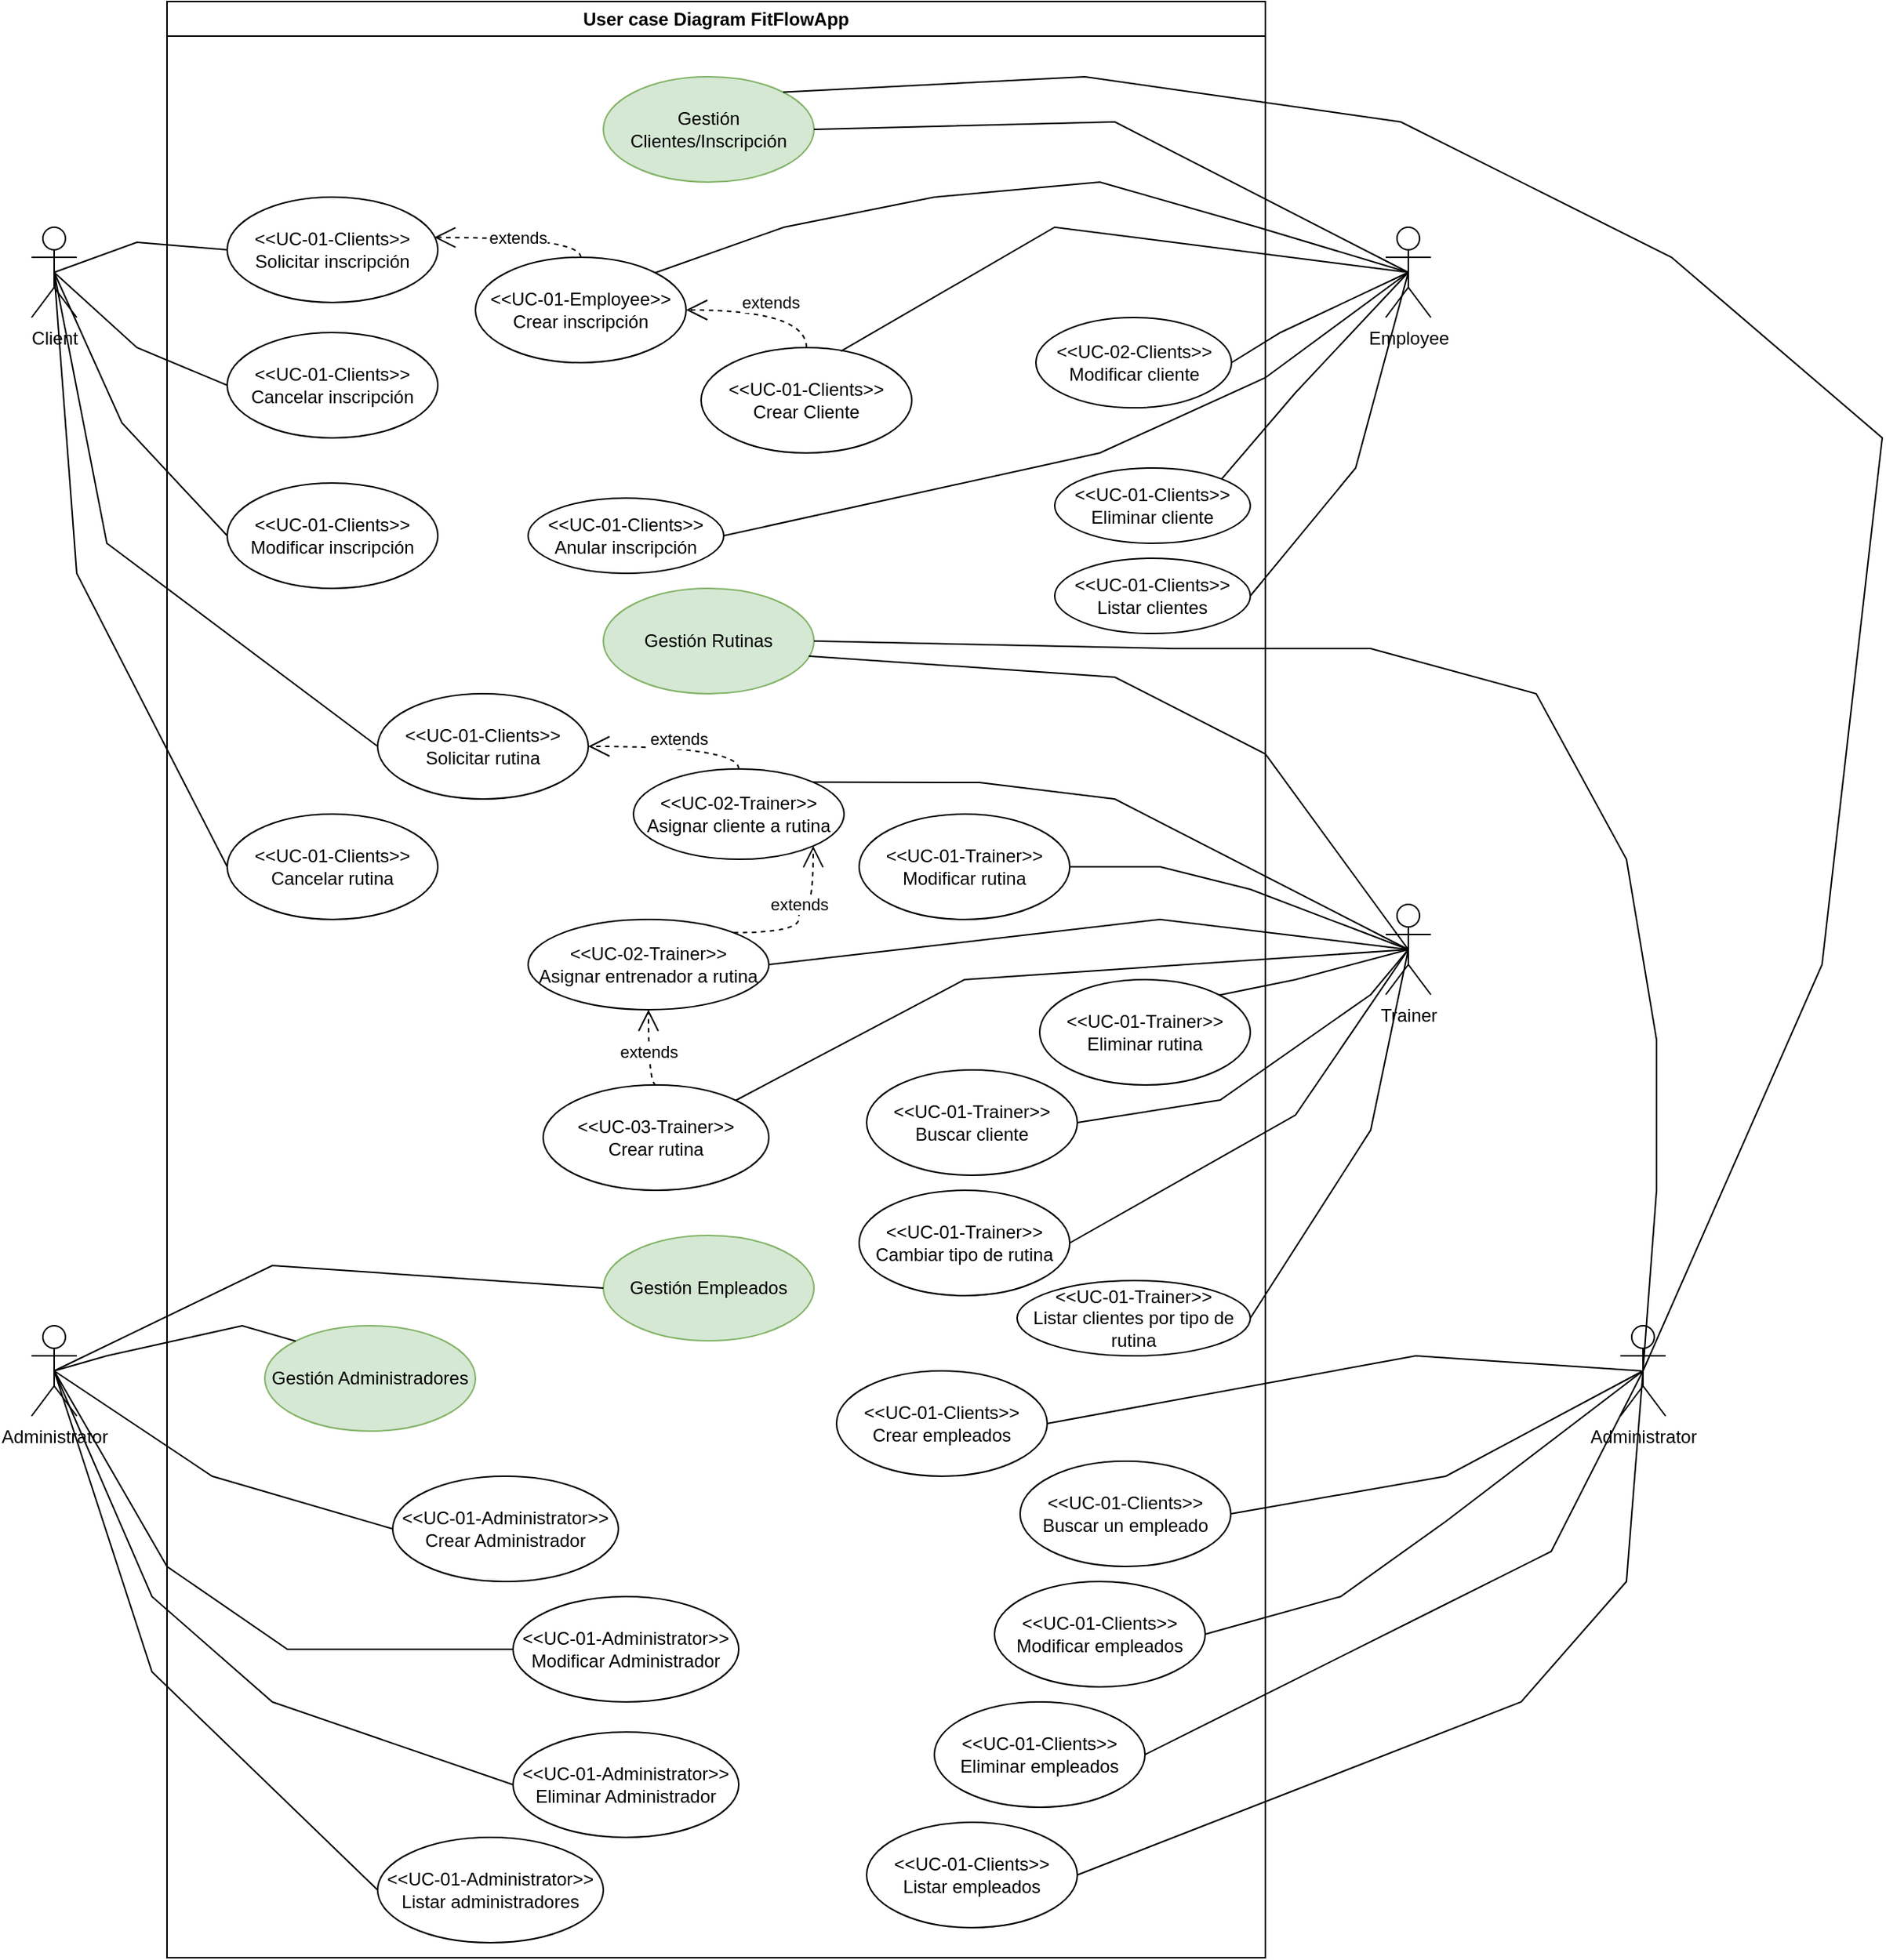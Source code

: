<mxfile version="24.6.2" type="github">
  <diagram name="Página-1" id="Pke8mfe5lKtThJGU7i_4">
    <mxGraphModel dx="1351" dy="673" grid="1" gridSize="10" guides="1" tooltips="1" connect="1" arrows="1" fold="1" page="1" pageScale="1" pageWidth="827" pageHeight="1169" math="0" shadow="0">
      <root>
        <mxCell id="0" />
        <mxCell id="1" parent="0" />
        <mxCell id="HlKlNwCH5ZgdbXaKiqXz-1" value="User case Diagram FitFlowApp" style="swimlane;whiteSpace=wrap;html=1;" parent="1" vertex="1">
          <mxGeometry x="260" width="730" height="1300" as="geometry" />
        </mxCell>
        <mxCell id="HlKlNwCH5ZgdbXaKiqXz-4" value="&amp;lt;&amp;lt;UC-01-Clients&amp;gt;&amp;gt;&lt;div&gt;Solicitar inscripción&lt;/div&gt;" style="ellipse;whiteSpace=wrap;html=1;" parent="HlKlNwCH5ZgdbXaKiqXz-1" vertex="1">
          <mxGeometry x="40" y="130" width="140" height="70" as="geometry" />
        </mxCell>
        <mxCell id="HlKlNwCH5ZgdbXaKiqXz-12" value="&lt;div&gt;Gestión Clientes/Inscripción&lt;/div&gt;" style="ellipse;whiteSpace=wrap;html=1;fillColor=#d5e8d4;strokeColor=#82b366;" parent="HlKlNwCH5ZgdbXaKiqXz-1" vertex="1">
          <mxGeometry x="290" y="50" width="140" height="70" as="geometry" />
        </mxCell>
        <mxCell id="HlKlNwCH5ZgdbXaKiqXz-14" value="&amp;lt;&amp;lt;UC-02-Clients&amp;gt;&amp;gt;&lt;div&gt;Modificar cliente&lt;/div&gt;" style="ellipse;whiteSpace=wrap;html=1;" parent="HlKlNwCH5ZgdbXaKiqXz-1" vertex="1">
          <mxGeometry x="577.5" y="210" width="130" height="60" as="geometry" />
        </mxCell>
        <mxCell id="HlKlNwCH5ZgdbXaKiqXz-15" value="&amp;lt;&amp;lt;UC-01-Clients&amp;gt;&amp;gt;&lt;div&gt;Eliminar cliente&lt;/div&gt;" style="ellipse;whiteSpace=wrap;html=1;" parent="HlKlNwCH5ZgdbXaKiqXz-1" vertex="1">
          <mxGeometry x="590" y="310" width="130" height="50" as="geometry" />
        </mxCell>
        <mxCell id="HlKlNwCH5ZgdbXaKiqXz-23" value="&amp;lt;&amp;lt;UC-01-Clients&amp;gt;&amp;gt;&lt;div&gt;Cancelar inscripción&lt;/div&gt;" style="ellipse;whiteSpace=wrap;html=1;" parent="HlKlNwCH5ZgdbXaKiqXz-1" vertex="1">
          <mxGeometry x="40" y="220" width="140" height="70" as="geometry" />
        </mxCell>
        <mxCell id="HlKlNwCH5ZgdbXaKiqXz-24" value="&amp;lt;&amp;lt;UC-01-Clients&amp;gt;&amp;gt;&lt;div&gt;Modificar inscripción&lt;/div&gt;" style="ellipse;whiteSpace=wrap;html=1;" parent="HlKlNwCH5ZgdbXaKiqXz-1" vertex="1">
          <mxGeometry x="40" y="320" width="140" height="70" as="geometry" />
        </mxCell>
        <mxCell id="HlKlNwCH5ZgdbXaKiqXz-9" value="extends" style="endArrow=open;endSize=12;dashed=1;html=1;rounded=0;entryX=1;entryY=0.5;entryDx=0;entryDy=0;exitX=0.5;exitY=0;exitDx=0;exitDy=0;edgeStyle=orthogonalEdgeStyle;curved=1;" parent="HlKlNwCH5ZgdbXaKiqXz-1" source="HlKlNwCH5ZgdbXaKiqXz-7" target="HlKlNwCH5ZgdbXaKiqXz-6" edge="1">
          <mxGeometry x="-0.053" y="-5" width="160" relative="1" as="geometry">
            <mxPoint x="315" y="360" as="sourcePoint" />
            <mxPoint x="475" y="360" as="targetPoint" />
            <Array as="points">
              <mxPoint x="425" y="205" />
            </Array>
            <mxPoint as="offset" />
          </mxGeometry>
        </mxCell>
        <mxCell id="HlKlNwCH5ZgdbXaKiqXz-7" value="&amp;lt;&amp;lt;UC-01-Clients&amp;gt;&amp;gt;&lt;div&gt;Crear Cliente&lt;/div&gt;" style="ellipse;whiteSpace=wrap;html=1;" parent="HlKlNwCH5ZgdbXaKiqXz-1" vertex="1">
          <mxGeometry x="355" y="230" width="140" height="70" as="geometry" />
        </mxCell>
        <mxCell id="HlKlNwCH5ZgdbXaKiqXz-6" value="&amp;lt;&amp;lt;UC-01-Employee&amp;gt;&amp;gt;&lt;div&gt;Crear inscripción&lt;/div&gt;" style="ellipse;whiteSpace=wrap;html=1;" parent="HlKlNwCH5ZgdbXaKiqXz-1" vertex="1">
          <mxGeometry x="205" y="170" width="140" height="70" as="geometry" />
        </mxCell>
        <mxCell id="HlKlNwCH5ZgdbXaKiqXz-29" value="extends" style="endArrow=open;endSize=12;dashed=1;html=1;rounded=0;entryX=0.983;entryY=0.383;entryDx=0;entryDy=0;exitX=0.5;exitY=0;exitDx=0;exitDy=0;edgeStyle=orthogonalEdgeStyle;curved=1;entryPerimeter=0;" parent="HlKlNwCH5ZgdbXaKiqXz-1" source="HlKlNwCH5ZgdbXaKiqXz-6" target="HlKlNwCH5ZgdbXaKiqXz-4" edge="1">
          <mxGeometry width="160" relative="1" as="geometry">
            <mxPoint x="260" y="260" as="sourcePoint" />
            <mxPoint x="420" y="260" as="targetPoint" />
          </mxGeometry>
        </mxCell>
        <mxCell id="HlKlNwCH5ZgdbXaKiqXz-33" value="&amp;lt;&amp;lt;UC-01-Clients&amp;gt;&amp;gt;&lt;div&gt;Solicitar rutina&lt;/div&gt;" style="ellipse;whiteSpace=wrap;html=1;" parent="HlKlNwCH5ZgdbXaKiqXz-1" vertex="1">
          <mxGeometry x="140" y="460" width="140" height="70" as="geometry" />
        </mxCell>
        <mxCell id="HlKlNwCH5ZgdbXaKiqXz-35" value="extends" style="endArrow=open;endSize=12;dashed=1;html=1;rounded=0;entryX=1;entryY=0.5;entryDx=0;entryDy=0;exitX=0.5;exitY=0;exitDx=0;exitDy=0;edgeStyle=orthogonalEdgeStyle;curved=1;" parent="HlKlNwCH5ZgdbXaKiqXz-1" target="HlKlNwCH5ZgdbXaKiqXz-33" edge="1">
          <mxGeometry x="-0.043" y="-5" width="160" relative="1" as="geometry">
            <mxPoint x="380" y="510" as="sourcePoint" />
            <mxPoint x="440" y="430" as="targetPoint" />
            <Array as="points">
              <mxPoint x="380" y="495" />
            </Array>
            <mxPoint as="offset" />
          </mxGeometry>
        </mxCell>
        <mxCell id="HlKlNwCH5ZgdbXaKiqXz-39" value="&lt;div&gt;Gestión Rutinas&lt;/div&gt;" style="ellipse;whiteSpace=wrap;html=1;fillColor=#d5e8d4;strokeColor=#82b366;" parent="HlKlNwCH5ZgdbXaKiqXz-1" vertex="1">
          <mxGeometry x="290" y="390" width="140" height="70" as="geometry" />
        </mxCell>
        <mxCell id="HlKlNwCH5ZgdbXaKiqXz-41" value="&amp;lt;&amp;lt;UC-01-Trainer&amp;gt;&amp;gt;&lt;div&gt;Eliminar rutina&lt;/div&gt;" style="ellipse;whiteSpace=wrap;html=1;" parent="HlKlNwCH5ZgdbXaKiqXz-1" vertex="1">
          <mxGeometry x="580" y="650" width="140" height="70" as="geometry" />
        </mxCell>
        <mxCell id="HlKlNwCH5ZgdbXaKiqXz-40" value="&amp;lt;&amp;lt;UC-01-Trainer&amp;gt;&amp;gt;&lt;div&gt;Modificar rutina&lt;/div&gt;" style="ellipse;whiteSpace=wrap;html=1;" parent="HlKlNwCH5ZgdbXaKiqXz-1" vertex="1">
          <mxGeometry x="460" y="540" width="140" height="70" as="geometry" />
        </mxCell>
        <mxCell id="HlKlNwCH5ZgdbXaKiqXz-63" value="&amp;lt;&amp;lt;UC-01-Clients&amp;gt;&amp;gt;&lt;div&gt;Cancelar rutina&lt;/div&gt;" style="ellipse;whiteSpace=wrap;html=1;" parent="HlKlNwCH5ZgdbXaKiqXz-1" vertex="1">
          <mxGeometry x="40" y="540" width="140" height="70" as="geometry" />
        </mxCell>
        <mxCell id="HlKlNwCH5ZgdbXaKiqXz-66" value="&amp;lt;&amp;lt;UC-01-Clients&amp;gt;&amp;gt;&lt;div&gt;Listar clientes&lt;/div&gt;" style="ellipse;whiteSpace=wrap;html=1;" parent="HlKlNwCH5ZgdbXaKiqXz-1" vertex="1">
          <mxGeometry x="590" y="370" width="130" height="50" as="geometry" />
        </mxCell>
        <mxCell id="HlKlNwCH5ZgdbXaKiqXz-68" value="&amp;lt;&amp;lt;UC-01-Trainer&amp;gt;&amp;gt;&lt;div&gt;Buscar cliente&lt;/div&gt;" style="ellipse;whiteSpace=wrap;html=1;" parent="HlKlNwCH5ZgdbXaKiqXz-1" vertex="1">
          <mxGeometry x="465" y="710" width="140" height="70" as="geometry" />
        </mxCell>
        <mxCell id="HlKlNwCH5ZgdbXaKiqXz-84" value="&amp;lt;&amp;lt;UC-02-Trainer&amp;gt;&amp;gt;&lt;div&gt;Asignar cliente a rutina&lt;/div&gt;" style="ellipse;whiteSpace=wrap;html=1;" parent="HlKlNwCH5ZgdbXaKiqXz-1" vertex="1">
          <mxGeometry x="310" y="510" width="140" height="60" as="geometry" />
        </mxCell>
        <mxCell id="HlKlNwCH5ZgdbXaKiqXz-87" value="&amp;lt;&amp;lt;UC-01-Clients&amp;gt;&amp;gt;&lt;div&gt;Anular inscripción&lt;/div&gt;" style="ellipse;whiteSpace=wrap;html=1;" parent="HlKlNwCH5ZgdbXaKiqXz-1" vertex="1">
          <mxGeometry x="240" y="330" width="130" height="50" as="geometry" />
        </mxCell>
        <mxCell id="HlKlNwCH5ZgdbXaKiqXz-90" value="&amp;lt;&amp;lt;UC-02-Trainer&amp;gt;&amp;gt;&lt;div&gt;Asignar entrenador a rutina&lt;/div&gt;" style="ellipse;whiteSpace=wrap;html=1;" parent="HlKlNwCH5ZgdbXaKiqXz-1" vertex="1">
          <mxGeometry x="240" y="610" width="160" height="60" as="geometry" />
        </mxCell>
        <mxCell id="HlKlNwCH5ZgdbXaKiqXz-91" value="extends" style="endArrow=open;endSize=12;dashed=1;html=1;rounded=0;entryX=1;entryY=1;entryDx=0;entryDy=0;exitX=1;exitY=0;exitDx=0;exitDy=0;edgeStyle=orthogonalEdgeStyle;curved=1;" parent="HlKlNwCH5ZgdbXaKiqXz-1" source="HlKlNwCH5ZgdbXaKiqXz-90" target="HlKlNwCH5ZgdbXaKiqXz-84" edge="1">
          <mxGeometry x="0.12" width="160" relative="1" as="geometry">
            <mxPoint x="290" y="670" as="sourcePoint" />
            <mxPoint x="450" y="670" as="targetPoint" />
            <Array as="points">
              <mxPoint x="420" y="619" />
              <mxPoint x="420" y="600" />
              <mxPoint x="430" y="600" />
            </Array>
            <mxPoint as="offset" />
          </mxGeometry>
        </mxCell>
        <mxCell id="HlKlNwCH5ZgdbXaKiqXz-92" value="&lt;div&gt;&amp;lt;&amp;lt;UC-03-Trainer&amp;gt;&amp;gt;&lt;/div&gt;Crear rutina" style="ellipse;whiteSpace=wrap;html=1;" parent="HlKlNwCH5ZgdbXaKiqXz-1" vertex="1">
          <mxGeometry x="250" y="720" width="150" height="70" as="geometry" />
        </mxCell>
        <mxCell id="HlKlNwCH5ZgdbXaKiqXz-95" value="&amp;lt;&amp;lt;UC-01-Trainer&amp;gt;&amp;gt;&lt;div&gt;Cambiar tipo de rutina&lt;/div&gt;" style="ellipse;whiteSpace=wrap;html=1;" parent="HlKlNwCH5ZgdbXaKiqXz-1" vertex="1">
          <mxGeometry x="460" y="790" width="140" height="70" as="geometry" />
        </mxCell>
        <mxCell id="HlKlNwCH5ZgdbXaKiqXz-70" value="&lt;div&gt;Gestión Empleados&lt;/div&gt;" style="ellipse;whiteSpace=wrap;html=1;fillColor=#d5e8d4;strokeColor=#82b366;" parent="HlKlNwCH5ZgdbXaKiqXz-1" vertex="1">
          <mxGeometry x="290" y="820" width="140" height="70" as="geometry" />
        </mxCell>
        <mxCell id="HlKlNwCH5ZgdbXaKiqXz-83" value="&lt;div&gt;Gestión Administradores&lt;/div&gt;" style="ellipse;whiteSpace=wrap;html=1;fillColor=#d5e8d4;strokeColor=#82b366;" parent="HlKlNwCH5ZgdbXaKiqXz-1" vertex="1">
          <mxGeometry x="65" y="880" width="140" height="70" as="geometry" />
        </mxCell>
        <mxCell id="HlKlNwCH5ZgdbXaKiqXz-71" value="&amp;lt;&amp;lt;UC-01-Clients&amp;gt;&amp;gt;&lt;div&gt;Crear empleados&lt;/div&gt;" style="ellipse;whiteSpace=wrap;html=1;" parent="HlKlNwCH5ZgdbXaKiqXz-1" vertex="1">
          <mxGeometry x="445" y="910" width="140" height="70" as="geometry" />
        </mxCell>
        <mxCell id="HlKlNwCH5ZgdbXaKiqXz-77" value="" style="endArrow=none;html=1;rounded=0;exitX=1;exitY=0.5;exitDx=0;exitDy=0;" parent="HlKlNwCH5ZgdbXaKiqXz-1" source="HlKlNwCH5ZgdbXaKiqXz-71" edge="1">
          <mxGeometry width="50" height="50" relative="1" as="geometry">
            <mxPoint x="660" y="970" as="sourcePoint" />
            <mxPoint x="980" y="910" as="targetPoint" />
            <Array as="points">
              <mxPoint x="830" y="900" />
            </Array>
          </mxGeometry>
        </mxCell>
        <mxCell id="HlKlNwCH5ZgdbXaKiqXz-72" value="&amp;lt;&amp;lt;UC-01-Clients&amp;gt;&amp;gt;&lt;div&gt;Modificar empleados&lt;/div&gt;" style="ellipse;whiteSpace=wrap;html=1;" parent="HlKlNwCH5ZgdbXaKiqXz-1" vertex="1">
          <mxGeometry x="550" y="1050" width="140" height="70" as="geometry" />
        </mxCell>
        <mxCell id="HlKlNwCH5ZgdbXaKiqXz-76" value="" style="endArrow=none;html=1;rounded=0;exitX=1;exitY=0.5;exitDx=0;exitDy=0;" parent="HlKlNwCH5ZgdbXaKiqXz-1" source="HlKlNwCH5ZgdbXaKiqXz-72" edge="1">
          <mxGeometry width="50" height="50" relative="1" as="geometry">
            <mxPoint x="660" y="970" as="sourcePoint" />
            <mxPoint x="981" y="910" as="targetPoint" />
            <Array as="points">
              <mxPoint x="780" y="1060" />
              <mxPoint x="850" y="1010" />
            </Array>
          </mxGeometry>
        </mxCell>
        <mxCell id="HlKlNwCH5ZgdbXaKiqXz-73" value="&amp;lt;&amp;lt;UC-01-Clients&amp;gt;&amp;gt;&lt;div&gt;Eliminar empleados&lt;/div&gt;" style="ellipse;whiteSpace=wrap;html=1;" parent="HlKlNwCH5ZgdbXaKiqXz-1" vertex="1">
          <mxGeometry x="510" y="1130" width="140" height="70" as="geometry" />
        </mxCell>
        <mxCell id="HlKlNwCH5ZgdbXaKiqXz-75" value="" style="endArrow=none;html=1;rounded=0;exitX=1;exitY=0.5;exitDx=0;exitDy=0;" parent="HlKlNwCH5ZgdbXaKiqXz-1" source="HlKlNwCH5ZgdbXaKiqXz-73" edge="1">
          <mxGeometry width="50" height="50" relative="1" as="geometry">
            <mxPoint x="660" y="970" as="sourcePoint" />
            <mxPoint x="981" y="910" as="targetPoint" />
            <Array as="points">
              <mxPoint x="840" y="1070" />
              <mxPoint x="920" y="1030" />
            </Array>
          </mxGeometry>
        </mxCell>
        <mxCell id="HlKlNwCH5ZgdbXaKiqXz-78" value="&amp;lt;&amp;lt;UC-01-Clients&amp;gt;&amp;gt;&lt;div&gt;Listar empleados&lt;/div&gt;" style="ellipse;whiteSpace=wrap;html=1;" parent="HlKlNwCH5ZgdbXaKiqXz-1" vertex="1">
          <mxGeometry x="465" y="1210" width="140" height="70" as="geometry" />
        </mxCell>
        <mxCell id="HlKlNwCH5ZgdbXaKiqXz-96" value="extends" style="endArrow=open;endSize=12;dashed=1;html=1;rounded=0;entryX=0.5;entryY=1;entryDx=0;entryDy=0;exitX=0.5;exitY=0;exitDx=0;exitDy=0;edgeStyle=orthogonalEdgeStyle;curved=1;" parent="HlKlNwCH5ZgdbXaKiqXz-1" source="HlKlNwCH5ZgdbXaKiqXz-92" target="HlKlNwCH5ZgdbXaKiqXz-90" edge="1">
          <mxGeometry width="160" relative="1" as="geometry">
            <mxPoint x="320" y="710" as="sourcePoint" />
            <mxPoint x="530" y="740" as="targetPoint" />
            <Array as="points">
              <mxPoint x="320" y="720" />
            </Array>
          </mxGeometry>
        </mxCell>
        <mxCell id="HlKlNwCH5ZgdbXaKiqXz-99" value="&amp;lt;&amp;lt;UC-01-Trainer&amp;gt;&amp;gt;&lt;div&gt;Listar clientes por tipo de rutina&lt;/div&gt;" style="ellipse;whiteSpace=wrap;html=1;" parent="HlKlNwCH5ZgdbXaKiqXz-1" vertex="1">
          <mxGeometry x="565" y="850" width="155" height="50" as="geometry" />
        </mxCell>
        <mxCell id="HlKlNwCH5ZgdbXaKiqXz-101" value="&amp;lt;&amp;lt;UC-01-Clients&amp;gt;&amp;gt;&lt;div&gt;Buscar un empleado&lt;/div&gt;" style="ellipse;whiteSpace=wrap;html=1;" parent="HlKlNwCH5ZgdbXaKiqXz-1" vertex="1">
          <mxGeometry x="567" y="970" width="140" height="70" as="geometry" />
        </mxCell>
        <mxCell id="HlKlNwCH5ZgdbXaKiqXz-103" value="&amp;lt;&amp;lt;UC-01-Administrator&amp;gt;&amp;gt;&lt;div&gt;Crear Administrador&lt;/div&gt;" style="ellipse;whiteSpace=wrap;html=1;" parent="HlKlNwCH5ZgdbXaKiqXz-1" vertex="1">
          <mxGeometry x="150" y="980" width="150" height="70" as="geometry" />
        </mxCell>
        <mxCell id="HlKlNwCH5ZgdbXaKiqXz-104" value="&amp;lt;&amp;lt;UC-01-Administrator&amp;gt;&amp;gt;&lt;div&gt;Modificar Administrador&lt;/div&gt;" style="ellipse;whiteSpace=wrap;html=1;" parent="HlKlNwCH5ZgdbXaKiqXz-1" vertex="1">
          <mxGeometry x="230" y="1060" width="150" height="70" as="geometry" />
        </mxCell>
        <mxCell id="HlKlNwCH5ZgdbXaKiqXz-105" value="&amp;lt;&amp;lt;UC-01-Administrator&amp;gt;&amp;gt;&lt;div&gt;Eliminar Administrador&lt;/div&gt;" style="ellipse;whiteSpace=wrap;html=1;" parent="HlKlNwCH5ZgdbXaKiqXz-1" vertex="1">
          <mxGeometry x="230" y="1150" width="150" height="70" as="geometry" />
        </mxCell>
        <mxCell id="HlKlNwCH5ZgdbXaKiqXz-106" value="&amp;lt;&amp;lt;UC-01-Administrator&amp;gt;&amp;gt;&lt;div&gt;Listar administradores&lt;/div&gt;" style="ellipse;whiteSpace=wrap;html=1;" parent="HlKlNwCH5ZgdbXaKiqXz-1" vertex="1">
          <mxGeometry x="140" y="1220" width="150" height="70" as="geometry" />
        </mxCell>
        <mxCell id="HlKlNwCH5ZgdbXaKiqXz-2" value="Client" style="shape=umlActor;verticalLabelPosition=bottom;verticalAlign=top;html=1;outlineConnect=0;" parent="1" vertex="1">
          <mxGeometry x="170" y="150" width="30" height="60" as="geometry" />
        </mxCell>
        <mxCell id="HlKlNwCH5ZgdbXaKiqXz-3" value="Employee" style="shape=umlActor;verticalLabelPosition=bottom;verticalAlign=top;html=1;outlineConnect=0;" parent="1" vertex="1">
          <mxGeometry x="1070" y="150" width="30" height="60" as="geometry" />
        </mxCell>
        <mxCell id="HlKlNwCH5ZgdbXaKiqXz-16" value="" style="endArrow=none;html=1;rounded=0;entryX=0.5;entryY=0.5;entryDx=0;entryDy=0;entryPerimeter=0;exitX=1;exitY=0.5;exitDx=0;exitDy=0;" parent="1" source="HlKlNwCH5ZgdbXaKiqXz-12" target="HlKlNwCH5ZgdbXaKiqXz-3" edge="1">
          <mxGeometry width="50" height="50" relative="1" as="geometry">
            <mxPoint x="610" y="290" as="sourcePoint" />
            <mxPoint x="660" y="240" as="targetPoint" />
            <Array as="points">
              <mxPoint x="890" y="80" />
            </Array>
          </mxGeometry>
        </mxCell>
        <mxCell id="HlKlNwCH5ZgdbXaKiqXz-19" value="" style="endArrow=none;html=1;rounded=0;entryX=0.5;entryY=0.5;entryDx=0;entryDy=0;entryPerimeter=0;exitX=1;exitY=0.5;exitDx=0;exitDy=0;" parent="1" source="HlKlNwCH5ZgdbXaKiqXz-14" target="HlKlNwCH5ZgdbXaKiqXz-3" edge="1">
          <mxGeometry width="50" height="50" relative="1" as="geometry">
            <mxPoint x="960" y="225" as="sourcePoint" />
            <mxPoint x="670" y="240" as="targetPoint" />
            <Array as="points">
              <mxPoint x="1000" y="220" />
            </Array>
          </mxGeometry>
        </mxCell>
        <mxCell id="HlKlNwCH5ZgdbXaKiqXz-20" value="" style="endArrow=none;html=1;rounded=0;entryX=0.5;entryY=0.5;entryDx=0;entryDy=0;entryPerimeter=0;exitX=0.663;exitY=0.035;exitDx=0;exitDy=0;exitPerimeter=0;" parent="1" source="HlKlNwCH5ZgdbXaKiqXz-7" target="HlKlNwCH5ZgdbXaKiqXz-3" edge="1">
          <mxGeometry width="50" height="50" relative="1" as="geometry">
            <mxPoint x="620" y="290" as="sourcePoint" />
            <mxPoint x="670" y="240" as="targetPoint" />
            <Array as="points">
              <mxPoint x="850" y="150" />
            </Array>
          </mxGeometry>
        </mxCell>
        <mxCell id="HlKlNwCH5ZgdbXaKiqXz-28" value="" style="endArrow=none;html=1;rounded=0;entryX=0.5;entryY=0.5;entryDx=0;entryDy=0;entryPerimeter=0;exitX=1;exitY=0;exitDx=0;exitDy=0;" parent="1" source="HlKlNwCH5ZgdbXaKiqXz-15" target="HlKlNwCH5ZgdbXaKiqXz-3" edge="1">
          <mxGeometry width="50" height="50" relative="1" as="geometry">
            <mxPoint x="580" y="290" as="sourcePoint" />
            <mxPoint x="630" y="240" as="targetPoint" />
            <Array as="points">
              <mxPoint x="1010" y="260" />
            </Array>
          </mxGeometry>
        </mxCell>
        <mxCell id="HlKlNwCH5ZgdbXaKiqXz-30" value="" style="endArrow=none;html=1;rounded=0;exitX=0.5;exitY=0.5;exitDx=0;exitDy=0;exitPerimeter=0;entryX=0;entryY=0.5;entryDx=0;entryDy=0;" parent="1" source="HlKlNwCH5ZgdbXaKiqXz-2" target="HlKlNwCH5ZgdbXaKiqXz-24" edge="1">
          <mxGeometry width="50" height="50" relative="1" as="geometry">
            <mxPoint x="580" y="290" as="sourcePoint" />
            <mxPoint x="630" y="240" as="targetPoint" />
            <Array as="points">
              <mxPoint x="230" y="280" />
            </Array>
          </mxGeometry>
        </mxCell>
        <mxCell id="HlKlNwCH5ZgdbXaKiqXz-31" value="" style="endArrow=none;html=1;rounded=0;exitX=0.5;exitY=0.5;exitDx=0;exitDy=0;exitPerimeter=0;entryX=0;entryY=0.5;entryDx=0;entryDy=0;" parent="1" source="HlKlNwCH5ZgdbXaKiqXz-2" target="HlKlNwCH5ZgdbXaKiqXz-23" edge="1">
          <mxGeometry width="50" height="50" relative="1" as="geometry">
            <mxPoint x="580" y="290" as="sourcePoint" />
            <mxPoint x="630" y="240" as="targetPoint" />
            <Array as="points">
              <mxPoint x="240" y="230" />
            </Array>
          </mxGeometry>
        </mxCell>
        <mxCell id="HlKlNwCH5ZgdbXaKiqXz-32" value="" style="endArrow=none;html=1;rounded=0;exitX=0.5;exitY=0.5;exitDx=0;exitDy=0;exitPerimeter=0;entryX=0;entryY=0.5;entryDx=0;entryDy=0;" parent="1" source="HlKlNwCH5ZgdbXaKiqXz-2" target="HlKlNwCH5ZgdbXaKiqXz-4" edge="1">
          <mxGeometry width="50" height="50" relative="1" as="geometry">
            <mxPoint x="580" y="290" as="sourcePoint" />
            <mxPoint x="630" y="240" as="targetPoint" />
            <Array as="points">
              <mxPoint x="240" y="160" />
            </Array>
          </mxGeometry>
        </mxCell>
        <mxCell id="HlKlNwCH5ZgdbXaKiqXz-18" value="" style="endArrow=none;html=1;rounded=0;entryX=1;entryY=0;entryDx=0;entryDy=0;exitX=0.5;exitY=0.5;exitDx=0;exitDy=0;exitPerimeter=0;" parent="1" source="HlKlNwCH5ZgdbXaKiqXz-3" target="HlKlNwCH5ZgdbXaKiqXz-6" edge="1">
          <mxGeometry width="50" height="50" relative="1" as="geometry">
            <mxPoint x="1060" y="180" as="sourcePoint" />
            <mxPoint x="915" y="115" as="targetPoint" />
            <Array as="points">
              <mxPoint x="985" y="150" />
              <mxPoint x="880" y="120" />
              <mxPoint x="770" y="130" />
              <mxPoint x="670" y="150" />
            </Array>
          </mxGeometry>
        </mxCell>
        <mxCell id="HlKlNwCH5ZgdbXaKiqXz-34" value="" style="endArrow=none;html=1;rounded=0;entryX=0.5;entryY=0.5;entryDx=0;entryDy=0;entryPerimeter=0;exitX=0;exitY=0.5;exitDx=0;exitDy=0;" parent="1" source="HlKlNwCH5ZgdbXaKiqXz-33" target="HlKlNwCH5ZgdbXaKiqXz-2" edge="1">
          <mxGeometry width="50" height="50" relative="1" as="geometry">
            <mxPoint x="540" y="370" as="sourcePoint" />
            <mxPoint x="590" y="320" as="targetPoint" />
            <Array as="points">
              <mxPoint x="220" y="360" />
            </Array>
          </mxGeometry>
        </mxCell>
        <mxCell id="HlKlNwCH5ZgdbXaKiqXz-38" value="Trainer" style="shape=umlActor;verticalLabelPosition=bottom;verticalAlign=top;html=1;outlineConnect=0;" parent="1" vertex="1">
          <mxGeometry x="1070" y="600" width="30" height="60" as="geometry" />
        </mxCell>
        <mxCell id="HlKlNwCH5ZgdbXaKiqXz-59" value="" style="endArrow=none;html=1;rounded=0;entryX=0.5;entryY=0.5;entryDx=0;entryDy=0;entryPerimeter=0;exitX=1;exitY=0;exitDx=0;exitDy=0;" parent="1" source="HlKlNwCH5ZgdbXaKiqXz-84" target="HlKlNwCH5ZgdbXaKiqXz-38" edge="1">
          <mxGeometry width="50" height="50" relative="1" as="geometry">
            <mxPoint x="689.919" y="520.464" as="sourcePoint" />
            <mxPoint x="710" y="460" as="targetPoint" />
            <Array as="points">
              <mxPoint x="800" y="519" />
              <mxPoint x="890" y="530" />
            </Array>
          </mxGeometry>
        </mxCell>
        <mxCell id="HlKlNwCH5ZgdbXaKiqXz-61" value="" style="endArrow=none;html=1;rounded=0;entryX=0.5;entryY=0.5;entryDx=0;entryDy=0;entryPerimeter=0;exitX=1;exitY=0;exitDx=0;exitDy=0;" parent="1" source="HlKlNwCH5ZgdbXaKiqXz-41" target="HlKlNwCH5ZgdbXaKiqXz-38" edge="1">
          <mxGeometry width="50" height="50" relative="1" as="geometry">
            <mxPoint x="660" y="510" as="sourcePoint" />
            <mxPoint x="710" y="460" as="targetPoint" />
            <Array as="points">
              <mxPoint x="1010" y="650" />
            </Array>
          </mxGeometry>
        </mxCell>
        <mxCell id="HlKlNwCH5ZgdbXaKiqXz-62" value="" style="endArrow=none;html=1;rounded=0;entryX=0.5;entryY=0.5;entryDx=0;entryDy=0;entryPerimeter=0;exitX=1;exitY=0.5;exitDx=0;exitDy=0;" parent="1" source="HlKlNwCH5ZgdbXaKiqXz-40" target="HlKlNwCH5ZgdbXaKiqXz-38" edge="1">
          <mxGeometry width="50" height="50" relative="1" as="geometry">
            <mxPoint x="660" y="510" as="sourcePoint" />
            <mxPoint x="710" y="460" as="targetPoint" />
            <Array as="points">
              <mxPoint x="920" y="575" />
              <mxPoint x="980" y="590" />
            </Array>
          </mxGeometry>
        </mxCell>
        <mxCell id="HlKlNwCH5ZgdbXaKiqXz-64" value="" style="endArrow=none;html=1;rounded=0;entryX=0.5;entryY=0.5;entryDx=0;entryDy=0;entryPerimeter=0;exitX=0;exitY=0.5;exitDx=0;exitDy=0;" parent="1" source="HlKlNwCH5ZgdbXaKiqXz-63" target="HlKlNwCH5ZgdbXaKiqXz-2" edge="1">
          <mxGeometry width="50" height="50" relative="1" as="geometry">
            <mxPoint x="660" y="400" as="sourcePoint" />
            <mxPoint x="710" y="350" as="targetPoint" />
            <Array as="points">
              <mxPoint x="200" y="380" />
            </Array>
          </mxGeometry>
        </mxCell>
        <mxCell id="HlKlNwCH5ZgdbXaKiqXz-65" value="" style="endArrow=none;html=1;rounded=0;entryX=0.5;entryY=0.5;entryDx=0;entryDy=0;entryPerimeter=0;exitX=0.975;exitY=0.642;exitDx=0;exitDy=0;exitPerimeter=0;" parent="1" source="HlKlNwCH5ZgdbXaKiqXz-39" target="HlKlNwCH5ZgdbXaKiqXz-38" edge="1">
          <mxGeometry width="50" height="50" relative="1" as="geometry">
            <mxPoint x="560" y="340" as="sourcePoint" />
            <mxPoint x="610" y="290" as="targetPoint" />
            <Array as="points">
              <mxPoint x="890" y="449" />
              <mxPoint x="990" y="500" />
            </Array>
          </mxGeometry>
        </mxCell>
        <mxCell id="HlKlNwCH5ZgdbXaKiqXz-67" value="" style="endArrow=none;html=1;rounded=0;entryX=0.5;entryY=0.5;entryDx=0;entryDy=0;entryPerimeter=0;exitX=1;exitY=0.5;exitDx=0;exitDy=0;" parent="1" source="HlKlNwCH5ZgdbXaKiqXz-66" target="HlKlNwCH5ZgdbXaKiqXz-3" edge="1">
          <mxGeometry width="50" height="50" relative="1" as="geometry">
            <mxPoint x="560" y="490" as="sourcePoint" />
            <mxPoint x="610" y="440" as="targetPoint" />
            <Array as="points">
              <mxPoint x="1050" y="310" />
            </Array>
          </mxGeometry>
        </mxCell>
        <mxCell id="HlKlNwCH5ZgdbXaKiqXz-69" value="" style="endArrow=none;html=1;rounded=0;entryX=0.5;entryY=0.5;entryDx=0;entryDy=0;entryPerimeter=0;exitX=1;exitY=0.5;exitDx=0;exitDy=0;" parent="1" source="HlKlNwCH5ZgdbXaKiqXz-68" target="HlKlNwCH5ZgdbXaKiqXz-38" edge="1">
          <mxGeometry width="50" height="50" relative="1" as="geometry">
            <mxPoint x="560" y="630" as="sourcePoint" />
            <mxPoint x="610" y="580" as="targetPoint" />
            <Array as="points">
              <mxPoint x="960" y="730" />
              <mxPoint x="1060" y="660" />
            </Array>
          </mxGeometry>
        </mxCell>
        <mxCell id="HlKlNwCH5ZgdbXaKiqXz-74" value="Administrator" style="shape=umlActor;verticalLabelPosition=bottom;verticalAlign=top;html=1;outlineConnect=0;" parent="1" vertex="1">
          <mxGeometry x="1226" y="880" width="30" height="60" as="geometry" />
        </mxCell>
        <mxCell id="HlKlNwCH5ZgdbXaKiqXz-80" value="" style="endArrow=none;html=1;rounded=0;entryX=0.5;entryY=0.5;entryDx=0;entryDy=0;entryPerimeter=0;exitX=1;exitY=0.5;exitDx=0;exitDy=0;" parent="1" source="HlKlNwCH5ZgdbXaKiqXz-39" target="HlKlNwCH5ZgdbXaKiqXz-74" edge="1">
          <mxGeometry width="50" height="50" relative="1" as="geometry">
            <mxPoint x="830" y="770" as="sourcePoint" />
            <mxPoint x="880" y="720" as="targetPoint" />
            <Array as="points">
              <mxPoint x="930" y="430" />
              <mxPoint x="1060" y="430" />
              <mxPoint x="1170" y="460" />
              <mxPoint x="1230" y="570" />
              <mxPoint x="1250" y="690" />
              <mxPoint x="1250" y="790" />
            </Array>
          </mxGeometry>
        </mxCell>
        <mxCell id="HlKlNwCH5ZgdbXaKiqXz-88" value="" style="endArrow=none;html=1;rounded=0;entryX=0.5;entryY=0.5;entryDx=0;entryDy=0;entryPerimeter=0;exitX=1;exitY=0.5;exitDx=0;exitDy=0;" parent="1" source="HlKlNwCH5ZgdbXaKiqXz-87" target="HlKlNwCH5ZgdbXaKiqXz-3" edge="1">
          <mxGeometry width="50" height="50" relative="1" as="geometry">
            <mxPoint x="610" y="340" as="sourcePoint" />
            <mxPoint x="660" y="290" as="targetPoint" />
            <Array as="points">
              <mxPoint x="880" y="300" />
              <mxPoint x="990" y="250" />
            </Array>
          </mxGeometry>
        </mxCell>
        <mxCell id="HlKlNwCH5ZgdbXaKiqXz-93" value="" style="endArrow=none;html=1;rounded=0;entryX=0.5;entryY=0.5;entryDx=0;entryDy=0;entryPerimeter=0;exitX=1;exitY=0.5;exitDx=0;exitDy=0;" parent="1" source="HlKlNwCH5ZgdbXaKiqXz-90" target="HlKlNwCH5ZgdbXaKiqXz-38" edge="1">
          <mxGeometry width="50" height="50" relative="1" as="geometry">
            <mxPoint x="610" y="730" as="sourcePoint" />
            <mxPoint x="660" y="680" as="targetPoint" />
            <Array as="points">
              <mxPoint x="920" y="610" />
            </Array>
          </mxGeometry>
        </mxCell>
        <mxCell id="HlKlNwCH5ZgdbXaKiqXz-94" value="" style="endArrow=none;html=1;rounded=0;entryX=0.5;entryY=0.5;entryDx=0;entryDy=0;entryPerimeter=0;exitX=1;exitY=0;exitDx=0;exitDy=0;" parent="1" source="HlKlNwCH5ZgdbXaKiqXz-92" target="HlKlNwCH5ZgdbXaKiqXz-38" edge="1">
          <mxGeometry width="50" height="50" relative="1" as="geometry">
            <mxPoint x="610" y="730" as="sourcePoint" />
            <mxPoint x="660" y="680" as="targetPoint" />
            <Array as="points">
              <mxPoint x="790" y="650" />
            </Array>
          </mxGeometry>
        </mxCell>
        <mxCell id="HlKlNwCH5ZgdbXaKiqXz-79" value="" style="endArrow=none;html=1;rounded=0;entryX=0.5;entryY=0.5;entryDx=0;entryDy=0;entryPerimeter=0;exitX=1;exitY=0.5;exitDx=0;exitDy=0;" parent="1" source="HlKlNwCH5ZgdbXaKiqXz-78" target="HlKlNwCH5ZgdbXaKiqXz-74" edge="1">
          <mxGeometry width="50" height="50" relative="1" as="geometry">
            <mxPoint x="830" y="970" as="sourcePoint" />
            <mxPoint x="1241" y="960.0" as="targetPoint" />
            <Array as="points">
              <mxPoint x="1160" y="1130" />
              <mxPoint x="1230" y="1050" />
            </Array>
          </mxGeometry>
        </mxCell>
        <mxCell id="HlKlNwCH5ZgdbXaKiqXz-98" value="" style="endArrow=none;html=1;rounded=0;entryX=0.5;entryY=0.5;entryDx=0;entryDy=0;entryPerimeter=0;exitX=1;exitY=0.5;exitDx=0;exitDy=0;" parent="1" source="HlKlNwCH5ZgdbXaKiqXz-95" target="HlKlNwCH5ZgdbXaKiqXz-38" edge="1">
          <mxGeometry width="50" height="50" relative="1" as="geometry">
            <mxPoint x="870" y="860" as="sourcePoint" />
            <mxPoint x="920" y="810" as="targetPoint" />
            <Array as="points">
              <mxPoint x="1010" y="740" />
            </Array>
          </mxGeometry>
        </mxCell>
        <mxCell id="HlKlNwCH5ZgdbXaKiqXz-100" value="" style="endArrow=none;html=1;rounded=0;entryX=0.5;entryY=0.5;entryDx=0;entryDy=0;entryPerimeter=0;exitX=1;exitY=0.5;exitDx=0;exitDy=0;" parent="1" source="HlKlNwCH5ZgdbXaKiqXz-99" target="HlKlNwCH5ZgdbXaKiqXz-38" edge="1">
          <mxGeometry width="50" height="50" relative="1" as="geometry">
            <mxPoint x="720" y="740" as="sourcePoint" />
            <mxPoint x="770" y="690" as="targetPoint" />
            <Array as="points">
              <mxPoint x="1060" y="750" />
            </Array>
          </mxGeometry>
        </mxCell>
        <mxCell id="HlKlNwCH5ZgdbXaKiqXz-102" value="" style="endArrow=none;html=1;rounded=0;entryX=0.5;entryY=0.5;entryDx=0;entryDy=0;entryPerimeter=0;exitX=1;exitY=0.5;exitDx=0;exitDy=0;" parent="1" source="HlKlNwCH5ZgdbXaKiqXz-101" target="HlKlNwCH5ZgdbXaKiqXz-74" edge="1">
          <mxGeometry width="50" height="50" relative="1" as="geometry">
            <mxPoint x="750" y="1090" as="sourcePoint" />
            <mxPoint x="800" y="1040" as="targetPoint" />
            <Array as="points">
              <mxPoint x="1110" y="980" />
            </Array>
          </mxGeometry>
        </mxCell>
        <mxCell id="HlKlNwCH5ZgdbXaKiqXz-107" value="Administrator" style="shape=umlActor;verticalLabelPosition=bottom;verticalAlign=top;html=1;outlineConnect=0;" parent="1" vertex="1">
          <mxGeometry x="170" y="880" width="30" height="60" as="geometry" />
        </mxCell>
        <mxCell id="HlKlNwCH5ZgdbXaKiqXz-108" value="" style="endArrow=none;html=1;rounded=0;exitX=0.5;exitY=0.5;exitDx=0;exitDy=0;exitPerimeter=0;entryX=0;entryY=0.5;entryDx=0;entryDy=0;" parent="1" source="HlKlNwCH5ZgdbXaKiqXz-107" target="HlKlNwCH5ZgdbXaKiqXz-103" edge="1">
          <mxGeometry width="50" height="50" relative="1" as="geometry">
            <mxPoint x="500" y="1020" as="sourcePoint" />
            <mxPoint x="550" y="970" as="targetPoint" />
            <Array as="points">
              <mxPoint x="290" y="980" />
            </Array>
          </mxGeometry>
        </mxCell>
        <mxCell id="HlKlNwCH5ZgdbXaKiqXz-109" value="" style="endArrow=none;html=1;rounded=0;exitX=0.5;exitY=0.5;exitDx=0;exitDy=0;exitPerimeter=0;entryX=0;entryY=0.5;entryDx=0;entryDy=0;" parent="1" source="HlKlNwCH5ZgdbXaKiqXz-107" target="HlKlNwCH5ZgdbXaKiqXz-104" edge="1">
          <mxGeometry width="50" height="50" relative="1" as="geometry">
            <mxPoint x="500" y="1020" as="sourcePoint" />
            <mxPoint x="550" y="970" as="targetPoint" />
            <Array as="points">
              <mxPoint x="260" y="1040" />
              <mxPoint x="340" y="1095" />
            </Array>
          </mxGeometry>
        </mxCell>
        <mxCell id="HlKlNwCH5ZgdbXaKiqXz-110" value="" style="endArrow=none;html=1;rounded=0;exitX=0.5;exitY=0.5;exitDx=0;exitDy=0;exitPerimeter=0;entryX=0;entryY=0.5;entryDx=0;entryDy=0;" parent="1" source="HlKlNwCH5ZgdbXaKiqXz-107" target="HlKlNwCH5ZgdbXaKiqXz-105" edge="1">
          <mxGeometry width="50" height="50" relative="1" as="geometry">
            <mxPoint x="500" y="1020" as="sourcePoint" />
            <mxPoint x="550" y="970" as="targetPoint" />
            <Array as="points">
              <mxPoint x="250" y="1060" />
              <mxPoint x="330" y="1130" />
            </Array>
          </mxGeometry>
        </mxCell>
        <mxCell id="HlKlNwCH5ZgdbXaKiqXz-111" value="" style="endArrow=none;html=1;rounded=0;exitX=0.5;exitY=0.5;exitDx=0;exitDy=0;exitPerimeter=0;entryX=0;entryY=0.5;entryDx=0;entryDy=0;" parent="1" source="HlKlNwCH5ZgdbXaKiqXz-107" target="HlKlNwCH5ZgdbXaKiqXz-106" edge="1">
          <mxGeometry width="50" height="50" relative="1" as="geometry">
            <mxPoint x="500" y="1020" as="sourcePoint" />
            <mxPoint x="550" y="970" as="targetPoint" />
            <Array as="points">
              <mxPoint x="250" y="1110" />
            </Array>
          </mxGeometry>
        </mxCell>
        <mxCell id="HlKlNwCH5ZgdbXaKiqXz-112" value="" style="endArrow=none;html=1;rounded=0;entryX=0.5;entryY=0.5;entryDx=0;entryDy=0;entryPerimeter=0;exitX=0;exitY=0;exitDx=0;exitDy=0;" parent="1" source="HlKlNwCH5ZgdbXaKiqXz-83" target="HlKlNwCH5ZgdbXaKiqXz-107" edge="1">
          <mxGeometry width="50" height="50" relative="1" as="geometry">
            <mxPoint x="500" y="1020" as="sourcePoint" />
            <mxPoint x="550" y="970" as="targetPoint" />
            <Array as="points">
              <mxPoint x="310" y="880" />
              <mxPoint x="220" y="900" />
            </Array>
          </mxGeometry>
        </mxCell>
        <mxCell id="HlKlNwCH5ZgdbXaKiqXz-113" value="" style="endArrow=none;html=1;rounded=0;exitX=0.5;exitY=0.5;exitDx=0;exitDy=0;exitPerimeter=0;entryX=0;entryY=0.5;entryDx=0;entryDy=0;" parent="1" source="HlKlNwCH5ZgdbXaKiqXz-107" target="HlKlNwCH5ZgdbXaKiqXz-70" edge="1">
          <mxGeometry width="50" height="50" relative="1" as="geometry">
            <mxPoint x="500" y="900" as="sourcePoint" />
            <mxPoint x="550" y="850" as="targetPoint" />
            <Array as="points">
              <mxPoint x="330" y="840" />
            </Array>
          </mxGeometry>
        </mxCell>
        <mxCell id="HlKlNwCH5ZgdbXaKiqXz-114" value="" style="endArrow=none;html=1;rounded=0;exitX=0.5;exitY=0.5;exitDx=0;exitDy=0;exitPerimeter=0;entryX=1;entryY=0;entryDx=0;entryDy=0;" parent="1" source="HlKlNwCH5ZgdbXaKiqXz-74" target="HlKlNwCH5ZgdbXaKiqXz-12" edge="1">
          <mxGeometry width="50" height="50" relative="1" as="geometry">
            <mxPoint x="610" y="620" as="sourcePoint" />
            <mxPoint x="660" y="570" as="targetPoint" />
            <Array as="points">
              <mxPoint x="1360" y="640" />
              <mxPoint x="1400" y="290" />
              <mxPoint x="1260" y="170" />
              <mxPoint x="1080" y="80" />
              <mxPoint x="870" y="50" />
            </Array>
          </mxGeometry>
        </mxCell>
      </root>
    </mxGraphModel>
  </diagram>
</mxfile>
